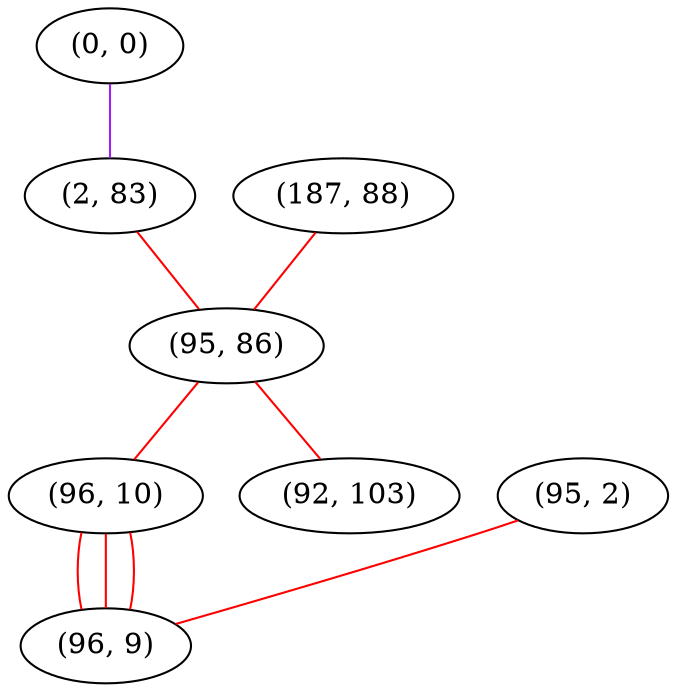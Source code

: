 graph "" {
"(0, 0)";
"(2, 83)";
"(187, 88)";
"(95, 86)";
"(96, 10)";
"(95, 2)";
"(96, 9)";
"(92, 103)";
"(0, 0)" -- "(2, 83)"  [color=purple, key=0, weight=4];
"(2, 83)" -- "(95, 86)"  [color=red, key=0, weight=1];
"(187, 88)" -- "(95, 86)"  [color=red, key=0, weight=1];
"(95, 86)" -- "(92, 103)"  [color=red, key=0, weight=1];
"(95, 86)" -- "(96, 10)"  [color=red, key=0, weight=1];
"(96, 10)" -- "(96, 9)"  [color=red, key=0, weight=1];
"(96, 10)" -- "(96, 9)"  [color=red, key=1, weight=1];
"(96, 10)" -- "(96, 9)"  [color=red, key=2, weight=1];
"(95, 2)" -- "(96, 9)"  [color=red, key=0, weight=1];
}
